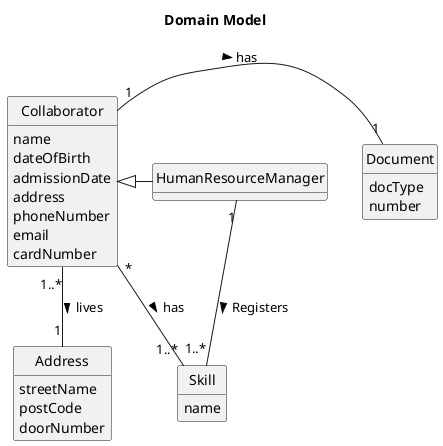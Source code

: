 @startuml
skinparam monochrome true
skinparam packageStyle rectangle
skinparam shadowing false
skinparam classAttributeIconSize 0
hide circle
hide methods

title Domain Model


class Collaborator {
    name
    dateOfBirth
    admissionDate
    address
    phoneNumber
    email
    cardNumber

}

class HumanResourceManager {


}

class Document{
    docType
    number
}

class Address {
    streetName
    postCode
    doorNumber
}



class Skill{
    name
}



Collaborator "1" - "1" Document : has >
Collaborator "1..*" -- "1" Address : lives >
Collaborator  <|-  HumanResourceManager
HumanResourceManager "1" -- "1..*" Skill : Registers >
Skill "1..*" -- "*" Collaborator : has <

@enduml